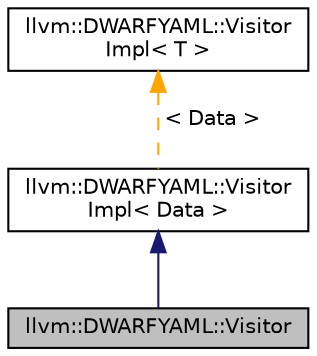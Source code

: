 digraph "llvm::DWARFYAML::Visitor"
{
 // LATEX_PDF_SIZE
  bgcolor="transparent";
  edge [fontname="Helvetica",fontsize="10",labelfontname="Helvetica",labelfontsize="10"];
  node [fontname="Helvetica",fontsize="10",shape="box"];
  Node1 [label="llvm::DWARFYAML::Visitor",height=0.2,width=0.4,color="black", fillcolor="grey75", style="filled", fontcolor="black",tooltip=" "];
  Node2 -> Node1 [dir="back",color="midnightblue",fontsize="10",style="solid",fontname="Helvetica"];
  Node2 [label="llvm::DWARFYAML::Visitor\lImpl\< Data \>",height=0.2,width=0.4,color="black",URL="$classllvm_1_1DWARFYAML_1_1VisitorImpl.html",tooltip=" "];
  Node3 -> Node2 [dir="back",color="orange",fontsize="10",style="dashed",label=" \< Data \>" ,fontname="Helvetica"];
  Node3 [label="llvm::DWARFYAML::Visitor\lImpl\< T \>",height=0.2,width=0.4,color="black",URL="$classllvm_1_1DWARFYAML_1_1VisitorImpl.html",tooltip="A class to visits DWARFYAML Compile Units and DIEs in preorder."];
}
